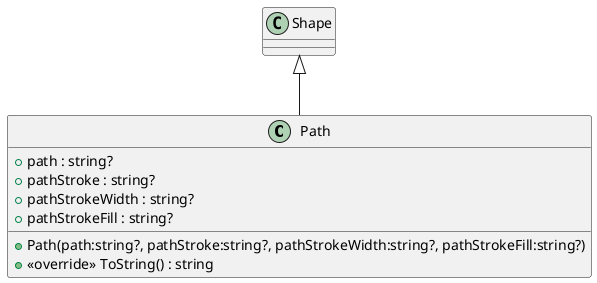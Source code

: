 @startuml
class Path {
    + path : string?
    + pathStroke : string?
    + pathStrokeWidth : string?
    + pathStrokeFill : string?
    + Path(path:string?, pathStroke:string?, pathStrokeWidth:string?, pathStrokeFill:string?)
    + <<override>> ToString() : string
}
Shape <|-- Path
@enduml
